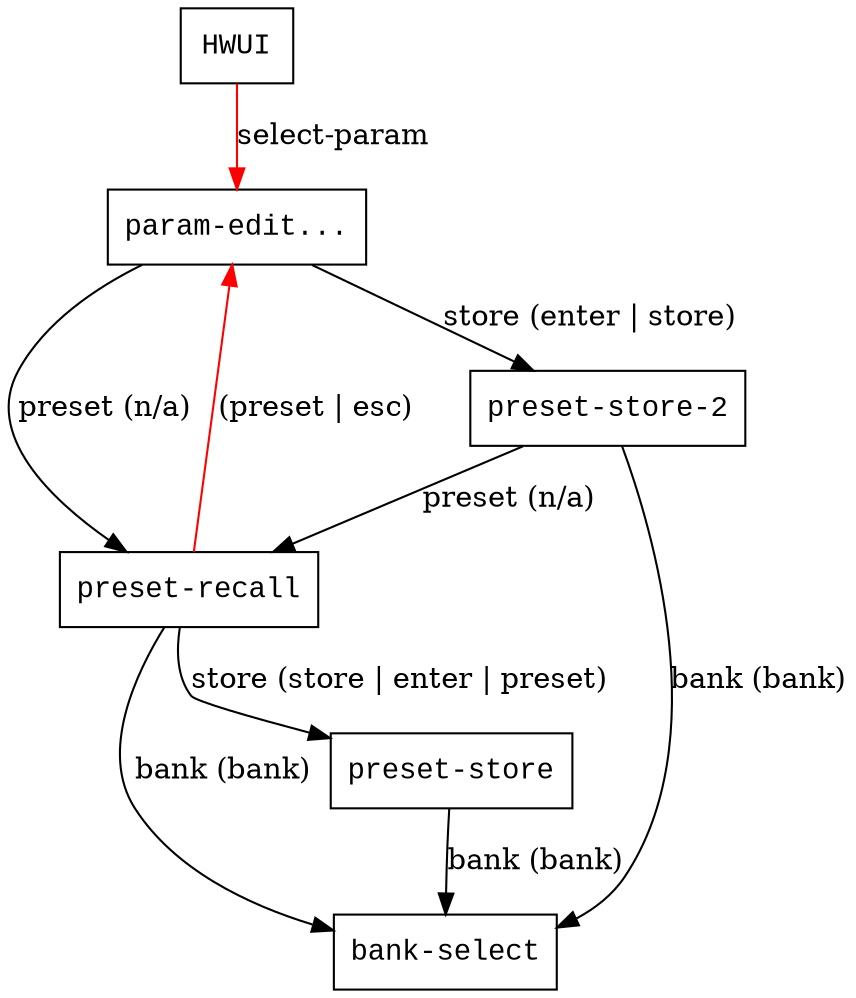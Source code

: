 
digraph boled_flow { 
	size="8,8"; 
	node [style="filled, bold" penwidth=1 fillcolor="white" fontname="Courier New" shape="box"];
	"param-edit..." -> "preset-recall" [label="preset (n/a)"]
	"param-edit..." -> "preset-store-2" [label="store (enter | store)"]
	"preset-store-2" -> "bank-select" [label="bank (bank)"]
	"preset-store-2" -> "preset-recall" [label="preset (n/a)"]
	"preset-recall" -> "preset-store" [label="store (store | enter | preset)"]
	"preset-recall" -> "bank-select" [label="bank (bank)"]
	"preset-store" -> "bank-select" [label="bank (bank)"]
	"preset-recall" -> "param-edit..." [color=red;label="(preset | esc)"]
	"HWUI" ->"param-edit..." [color=red;label="select-param"]
}

